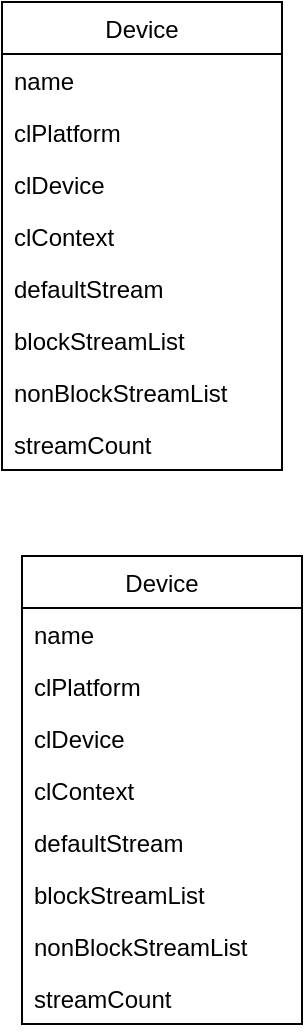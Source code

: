 <mxfile version="10.6.0" type="github"><diagram id="PP0zshB7HgfAO0Qkwq4U" name="Page-1"><mxGraphModel dx="1394" dy="772" grid="1" gridSize="10" guides="1" tooltips="1" connect="1" arrows="1" fold="1" page="1" pageScale="1" pageWidth="850" pageHeight="1100" math="0" shadow="0"><root><mxCell id="0"/><mxCell id="1" parent="0"/><mxCell id="cslKHQnGfglcCgiEFQJR-7" value="Device" style="swimlane;fontStyle=0;childLayout=stackLayout;horizontal=1;startSize=26;fillColor=none;horizontalStack=0;resizeParent=1;resizeParentMax=0;resizeLast=0;collapsible=1;marginBottom=0;" vertex="1" parent="1"><mxGeometry x="60" y="53" width="140" height="234" as="geometry"><mxRectangle x="270" y="170" width="90" height="26" as="alternateBounds"/></mxGeometry></mxCell><mxCell id="cslKHQnGfglcCgiEFQJR-8" value="name" style="text;strokeColor=none;fillColor=none;align=left;verticalAlign=top;spacingLeft=4;spacingRight=4;overflow=hidden;rotatable=0;points=[[0,0.5],[1,0.5]];portConstraint=eastwest;" vertex="1" parent="cslKHQnGfglcCgiEFQJR-7"><mxGeometry y="26" width="140" height="26" as="geometry"/></mxCell><mxCell id="cslKHQnGfglcCgiEFQJR-12" value="clPlatform" style="text;strokeColor=none;fillColor=none;align=left;verticalAlign=top;spacingLeft=4;spacingRight=4;overflow=hidden;rotatable=0;points=[[0,0.5],[1,0.5]];portConstraint=eastwest;" vertex="1" parent="cslKHQnGfglcCgiEFQJR-7"><mxGeometry y="52" width="140" height="26" as="geometry"/></mxCell><mxCell id="cslKHQnGfglcCgiEFQJR-11" value="clDevice" style="text;strokeColor=none;fillColor=none;align=left;verticalAlign=top;spacingLeft=4;spacingRight=4;overflow=hidden;rotatable=0;points=[[0,0.5],[1,0.5]];portConstraint=eastwest;" vertex="1" parent="cslKHQnGfglcCgiEFQJR-7"><mxGeometry y="78" width="140" height="26" as="geometry"/></mxCell><mxCell id="cslKHQnGfglcCgiEFQJR-9" value="clContext" style="text;strokeColor=none;fillColor=none;align=left;verticalAlign=top;spacingLeft=4;spacingRight=4;overflow=hidden;rotatable=0;points=[[0,0.5],[1,0.5]];portConstraint=eastwest;" vertex="1" parent="cslKHQnGfglcCgiEFQJR-7"><mxGeometry y="104" width="140" height="26" as="geometry"/></mxCell><mxCell id="cslKHQnGfglcCgiEFQJR-18" value="defaultStream" style="text;strokeColor=none;fillColor=none;align=left;verticalAlign=top;spacingLeft=4;spacingRight=4;overflow=hidden;rotatable=0;points=[[0,0.5],[1,0.5]];portConstraint=eastwest;" vertex="1" parent="cslKHQnGfglcCgiEFQJR-7"><mxGeometry y="130" width="140" height="26" as="geometry"/></mxCell><mxCell id="cslKHQnGfglcCgiEFQJR-17" value="blockStreamList" style="text;strokeColor=none;fillColor=none;align=left;verticalAlign=top;spacingLeft=4;spacingRight=4;overflow=hidden;rotatable=0;points=[[0,0.5],[1,0.5]];portConstraint=eastwest;" vertex="1" parent="cslKHQnGfglcCgiEFQJR-7"><mxGeometry y="156" width="140" height="26" as="geometry"/></mxCell><mxCell id="cslKHQnGfglcCgiEFQJR-15" value="nonBlockStreamList" style="text;strokeColor=none;fillColor=none;align=left;verticalAlign=top;spacingLeft=4;spacingRight=4;overflow=hidden;rotatable=0;points=[[0,0.5],[1,0.5]];portConstraint=eastwest;" vertex="1" parent="cslKHQnGfglcCgiEFQJR-7"><mxGeometry y="182" width="140" height="26" as="geometry"/></mxCell><mxCell id="cslKHQnGfglcCgiEFQJR-16" value="streamCount" style="text;strokeColor=none;fillColor=none;align=left;verticalAlign=top;spacingLeft=4;spacingRight=4;overflow=hidden;rotatable=0;points=[[0,0.5],[1,0.5]];portConstraint=eastwest;" vertex="1" parent="cslKHQnGfglcCgiEFQJR-7"><mxGeometry y="208" width="140" height="26" as="geometry"/></mxCell><mxCell id="cslKHQnGfglcCgiEFQJR-19" value="Device" style="swimlane;fontStyle=0;childLayout=stackLayout;horizontal=1;startSize=26;fillColor=none;horizontalStack=0;resizeParent=1;resizeParentMax=0;resizeLast=0;collapsible=1;marginBottom=0;" vertex="1" parent="1"><mxGeometry x="70" y="330" width="140" height="234" as="geometry"><mxRectangle x="270" y="170" width="90" height="26" as="alternateBounds"/></mxGeometry></mxCell><mxCell id="cslKHQnGfglcCgiEFQJR-20" value="name" style="text;strokeColor=none;fillColor=none;align=left;verticalAlign=top;spacingLeft=4;spacingRight=4;overflow=hidden;rotatable=0;points=[[0,0.5],[1,0.5]];portConstraint=eastwest;" vertex="1" parent="cslKHQnGfglcCgiEFQJR-19"><mxGeometry y="26" width="140" height="26" as="geometry"/></mxCell><mxCell id="cslKHQnGfglcCgiEFQJR-21" value="clPlatform" style="text;strokeColor=none;fillColor=none;align=left;verticalAlign=top;spacingLeft=4;spacingRight=4;overflow=hidden;rotatable=0;points=[[0,0.5],[1,0.5]];portConstraint=eastwest;" vertex="1" parent="cslKHQnGfglcCgiEFQJR-19"><mxGeometry y="52" width="140" height="26" as="geometry"/></mxCell><mxCell id="cslKHQnGfglcCgiEFQJR-22" value="clDevice" style="text;strokeColor=none;fillColor=none;align=left;verticalAlign=top;spacingLeft=4;spacingRight=4;overflow=hidden;rotatable=0;points=[[0,0.5],[1,0.5]];portConstraint=eastwest;" vertex="1" parent="cslKHQnGfglcCgiEFQJR-19"><mxGeometry y="78" width="140" height="26" as="geometry"/></mxCell><mxCell id="cslKHQnGfglcCgiEFQJR-23" value="clContext" style="text;strokeColor=none;fillColor=none;align=left;verticalAlign=top;spacingLeft=4;spacingRight=4;overflow=hidden;rotatable=0;points=[[0,0.5],[1,0.5]];portConstraint=eastwest;" vertex="1" parent="cslKHQnGfglcCgiEFQJR-19"><mxGeometry y="104" width="140" height="26" as="geometry"/></mxCell><mxCell id="cslKHQnGfglcCgiEFQJR-24" value="defaultStream" style="text;strokeColor=none;fillColor=none;align=left;verticalAlign=top;spacingLeft=4;spacingRight=4;overflow=hidden;rotatable=0;points=[[0,0.5],[1,0.5]];portConstraint=eastwest;" vertex="1" parent="cslKHQnGfglcCgiEFQJR-19"><mxGeometry y="130" width="140" height="26" as="geometry"/></mxCell><mxCell id="cslKHQnGfglcCgiEFQJR-25" value="blockStreamList" style="text;strokeColor=none;fillColor=none;align=left;verticalAlign=top;spacingLeft=4;spacingRight=4;overflow=hidden;rotatable=0;points=[[0,0.5],[1,0.5]];portConstraint=eastwest;" vertex="1" parent="cslKHQnGfglcCgiEFQJR-19"><mxGeometry y="156" width="140" height="26" as="geometry"/></mxCell><mxCell id="cslKHQnGfglcCgiEFQJR-26" value="nonBlockStreamList" style="text;strokeColor=none;fillColor=none;align=left;verticalAlign=top;spacingLeft=4;spacingRight=4;overflow=hidden;rotatable=0;points=[[0,0.5],[1,0.5]];portConstraint=eastwest;" vertex="1" parent="cslKHQnGfglcCgiEFQJR-19"><mxGeometry y="182" width="140" height="26" as="geometry"/></mxCell><mxCell id="cslKHQnGfglcCgiEFQJR-27" value="streamCount" style="text;strokeColor=none;fillColor=none;align=left;verticalAlign=top;spacingLeft=4;spacingRight=4;overflow=hidden;rotatable=0;points=[[0,0.5],[1,0.5]];portConstraint=eastwest;" vertex="1" parent="cslKHQnGfglcCgiEFQJR-19"><mxGeometry y="208" width="140" height="26" as="geometry"/></mxCell></root></mxGraphModel></diagram></mxfile>